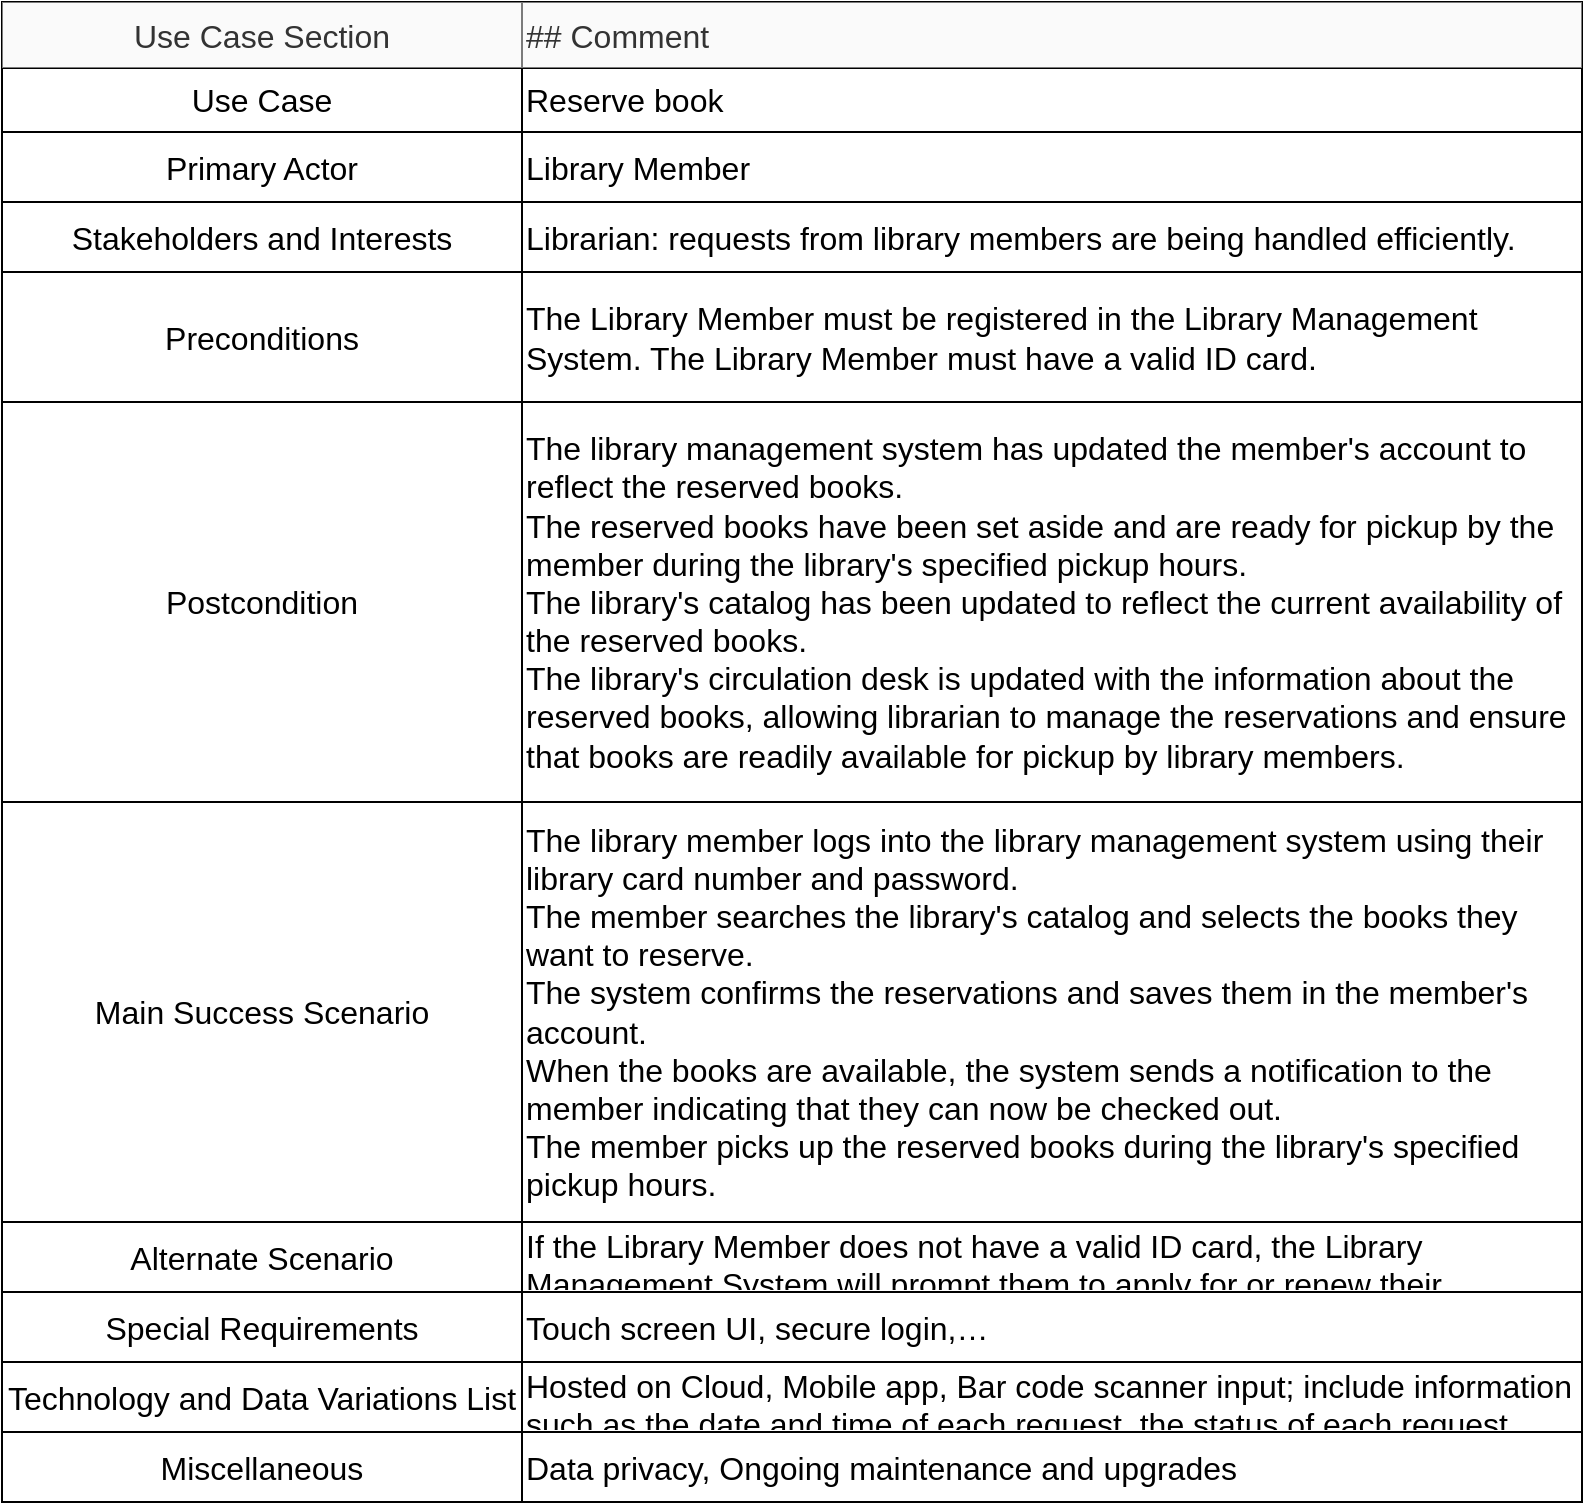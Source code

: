 <mxfile version="21.2.8" type="device" pages="3">
  <diagram id="GoZ90mDCd6tY-oaKf_Ne" name="template_chart">
    <mxGraphModel dx="780" dy="542" grid="1" gridSize="10" guides="1" tooltips="1" connect="1" arrows="1" fold="1" page="1" pageScale="1" pageWidth="850" pageHeight="1100" math="0" shadow="0">
      <root>
        <mxCell id="0" />
        <mxCell id="1" parent="0" />
        <mxCell id="DzfkVMPNVp1xIc_-8mqn-1" value="" style="shape=table;startSize=0;container=1;collapsible=0;childLayout=tableLayout;fontSize=12;" parent="1" vertex="1">
          <mxGeometry x="30" y="40" width="790" height="750" as="geometry" />
        </mxCell>
        <mxCell id="DzfkVMPNVp1xIc_-8mqn-2" value="" style="shape=tableRow;horizontal=0;startSize=0;swimlaneHead=0;swimlaneBody=0;strokeColor=inherit;top=0;left=0;bottom=0;right=0;collapsible=0;dropTarget=0;fillColor=none;points=[[0,0.5],[1,0.5]];portConstraint=eastwest;fontSize=16;" parent="DzfkVMPNVp1xIc_-8mqn-1" vertex="1">
          <mxGeometry width="790" height="33" as="geometry" />
        </mxCell>
        <mxCell id="DzfkVMPNVp1xIc_-8mqn-3" value="Use Case Section" style="shape=partialRectangle;html=1;whiteSpace=wrap;connectable=0;strokeColor=#666666;overflow=hidden;fillColor=#f5f5f5;top=0;left=0;bottom=0;right=0;pointerEvents=1;fontSize=16;fontColor=#333333;opacity=50;" parent="DzfkVMPNVp1xIc_-8mqn-2" vertex="1">
          <mxGeometry width="260" height="33" as="geometry">
            <mxRectangle width="260" height="33" as="alternateBounds" />
          </mxGeometry>
        </mxCell>
        <mxCell id="DzfkVMPNVp1xIc_-8mqn-4" value="## Comment" style="shape=partialRectangle;html=1;whiteSpace=wrap;connectable=0;strokeColor=#666666;overflow=hidden;fillColor=#f5f5f5;top=0;left=0;bottom=0;right=0;pointerEvents=1;fontSize=16;fontColor=#333333;opacity=50;align=left;" parent="DzfkVMPNVp1xIc_-8mqn-2" vertex="1">
          <mxGeometry x="260" width="530" height="33" as="geometry">
            <mxRectangle width="530" height="33" as="alternateBounds" />
          </mxGeometry>
        </mxCell>
        <mxCell id="DzfkVMPNVp1xIc_-8mqn-5" value="" style="shape=tableRow;horizontal=0;startSize=0;swimlaneHead=0;swimlaneBody=0;strokeColor=inherit;top=0;left=0;bottom=0;right=0;collapsible=0;dropTarget=0;fillColor=none;points=[[0,0.5],[1,0.5]];portConstraint=eastwest;fontSize=16;" parent="DzfkVMPNVp1xIc_-8mqn-1" vertex="1">
          <mxGeometry y="33" width="790" height="32" as="geometry" />
        </mxCell>
        <mxCell id="DzfkVMPNVp1xIc_-8mqn-6" value="Use Case" style="shape=partialRectangle;html=1;whiteSpace=wrap;connectable=0;strokeColor=inherit;overflow=hidden;fillColor=none;top=0;left=0;bottom=0;right=0;pointerEvents=1;fontSize=16;" parent="DzfkVMPNVp1xIc_-8mqn-5" vertex="1">
          <mxGeometry width="260" height="32" as="geometry">
            <mxRectangle width="260" height="32" as="alternateBounds" />
          </mxGeometry>
        </mxCell>
        <mxCell id="DzfkVMPNVp1xIc_-8mqn-7" value="Reserve book" style="shape=partialRectangle;html=1;whiteSpace=wrap;connectable=0;strokeColor=inherit;overflow=hidden;fillColor=none;top=0;left=0;bottom=0;right=0;pointerEvents=1;fontSize=16;align=left;" parent="DzfkVMPNVp1xIc_-8mqn-5" vertex="1">
          <mxGeometry x="260" width="530" height="32" as="geometry">
            <mxRectangle width="530" height="32" as="alternateBounds" />
          </mxGeometry>
        </mxCell>
        <mxCell id="DzfkVMPNVp1xIc_-8mqn-8" value="" style="shape=tableRow;horizontal=0;startSize=0;swimlaneHead=0;swimlaneBody=0;strokeColor=inherit;top=0;left=0;bottom=0;right=0;collapsible=0;dropTarget=0;fillColor=none;points=[[0,0.5],[1,0.5]];portConstraint=eastwest;fontSize=16;" parent="DzfkVMPNVp1xIc_-8mqn-1" vertex="1">
          <mxGeometry y="65" width="790" height="35" as="geometry" />
        </mxCell>
        <mxCell id="DzfkVMPNVp1xIc_-8mqn-9" value="Primary Actor" style="shape=partialRectangle;html=1;whiteSpace=wrap;connectable=0;strokeColor=inherit;overflow=hidden;fillColor=none;top=0;left=0;bottom=0;right=0;pointerEvents=1;fontSize=16;" parent="DzfkVMPNVp1xIc_-8mqn-8" vertex="1">
          <mxGeometry width="260" height="35" as="geometry">
            <mxRectangle width="260" height="35" as="alternateBounds" />
          </mxGeometry>
        </mxCell>
        <mxCell id="DzfkVMPNVp1xIc_-8mqn-10" value="Library Member" style="shape=partialRectangle;html=1;whiteSpace=wrap;connectable=0;strokeColor=inherit;overflow=hidden;fillColor=none;top=0;left=0;bottom=0;right=0;pointerEvents=1;fontSize=16;align=left;" parent="DzfkVMPNVp1xIc_-8mqn-8" vertex="1">
          <mxGeometry x="260" width="530" height="35" as="geometry">
            <mxRectangle width="530" height="35" as="alternateBounds" />
          </mxGeometry>
        </mxCell>
        <mxCell id="DzfkVMPNVp1xIc_-8mqn-11" style="shape=tableRow;horizontal=0;startSize=0;swimlaneHead=0;swimlaneBody=0;strokeColor=inherit;top=0;left=0;bottom=0;right=0;collapsible=0;dropTarget=0;fillColor=none;points=[[0,0.5],[1,0.5]];portConstraint=eastwest;fontSize=16;" parent="DzfkVMPNVp1xIc_-8mqn-1" vertex="1">
          <mxGeometry y="100" width="790" height="35" as="geometry" />
        </mxCell>
        <mxCell id="DzfkVMPNVp1xIc_-8mqn-12" value="Stakeholders and Interests" style="shape=partialRectangle;html=1;whiteSpace=wrap;connectable=0;strokeColor=inherit;overflow=hidden;fillColor=none;top=0;left=0;bottom=0;right=0;pointerEvents=1;fontSize=16;" parent="DzfkVMPNVp1xIc_-8mqn-11" vertex="1">
          <mxGeometry width="260" height="35" as="geometry">
            <mxRectangle width="260" height="35" as="alternateBounds" />
          </mxGeometry>
        </mxCell>
        <mxCell id="DzfkVMPNVp1xIc_-8mqn-13" value="Librarian: requests from library members are being handled efficiently." style="shape=partialRectangle;html=1;whiteSpace=wrap;connectable=0;strokeColor=inherit;overflow=hidden;fillColor=none;top=0;left=0;bottom=0;right=0;pointerEvents=1;fontSize=16;align=left;" parent="DzfkVMPNVp1xIc_-8mqn-11" vertex="1">
          <mxGeometry x="260" width="530" height="35" as="geometry">
            <mxRectangle width="530" height="35" as="alternateBounds" />
          </mxGeometry>
        </mxCell>
        <mxCell id="DzfkVMPNVp1xIc_-8mqn-14" style="shape=tableRow;horizontal=0;startSize=0;swimlaneHead=0;swimlaneBody=0;strokeColor=inherit;top=0;left=0;bottom=0;right=0;collapsible=0;dropTarget=0;fillColor=none;points=[[0,0.5],[1,0.5]];portConstraint=eastwest;fontSize=16;" parent="DzfkVMPNVp1xIc_-8mqn-1" vertex="1">
          <mxGeometry y="135" width="790" height="65" as="geometry" />
        </mxCell>
        <mxCell id="DzfkVMPNVp1xIc_-8mqn-15" value="Preconditions" style="shape=partialRectangle;html=1;whiteSpace=wrap;connectable=0;strokeColor=inherit;overflow=hidden;fillColor=none;top=0;left=0;bottom=0;right=0;pointerEvents=1;fontSize=16;" parent="DzfkVMPNVp1xIc_-8mqn-14" vertex="1">
          <mxGeometry width="260" height="65" as="geometry">
            <mxRectangle width="260" height="65" as="alternateBounds" />
          </mxGeometry>
        </mxCell>
        <mxCell id="DzfkVMPNVp1xIc_-8mqn-16" value="The Library Member must be registered in the Library Management System. The Library Member must have a valid ID card." style="shape=partialRectangle;html=1;whiteSpace=wrap;connectable=0;strokeColor=inherit;overflow=hidden;fillColor=none;top=0;left=0;bottom=0;right=0;pointerEvents=1;fontSize=16;align=left;" parent="DzfkVMPNVp1xIc_-8mqn-14" vertex="1">
          <mxGeometry x="260" width="530" height="65" as="geometry">
            <mxRectangle width="530" height="65" as="alternateBounds" />
          </mxGeometry>
        </mxCell>
        <mxCell id="DzfkVMPNVp1xIc_-8mqn-17" style="shape=tableRow;horizontal=0;startSize=0;swimlaneHead=0;swimlaneBody=0;strokeColor=inherit;top=0;left=0;bottom=0;right=0;collapsible=0;dropTarget=0;fillColor=none;points=[[0,0.5],[1,0.5]];portConstraint=eastwest;fontSize=16;" parent="DzfkVMPNVp1xIc_-8mqn-1" vertex="1">
          <mxGeometry y="200" width="790" height="200" as="geometry" />
        </mxCell>
        <mxCell id="DzfkVMPNVp1xIc_-8mqn-18" value="Postcondition" style="shape=partialRectangle;html=1;whiteSpace=wrap;connectable=0;strokeColor=inherit;overflow=hidden;fillColor=none;top=0;left=0;bottom=0;right=0;pointerEvents=1;fontSize=16;" parent="DzfkVMPNVp1xIc_-8mqn-17" vertex="1">
          <mxGeometry width="260" height="200" as="geometry">
            <mxRectangle width="260" height="200" as="alternateBounds" />
          </mxGeometry>
        </mxCell>
        <mxCell id="DzfkVMPNVp1xIc_-8mqn-19" value="&lt;div&gt;The library management system has updated the member&#39;s account to reflect the reserved books.&lt;/div&gt;&lt;div&gt;The reserved books have been set aside and are ready for pickup by the member during the library&#39;s specified pickup hours.&lt;/div&gt;&lt;div&gt;The library&#39;s catalog has been updated to reflect the current availability of the reserved books.&lt;/div&gt;&lt;div&gt;The library&#39;s circulation desk is updated with the information about the reserved books, allowing librarian to manage the reservations and ensure that books are readily available for pickup by library members.&lt;/div&gt;" style="shape=partialRectangle;html=1;whiteSpace=wrap;connectable=0;strokeColor=inherit;overflow=hidden;fillColor=none;top=0;left=0;bottom=0;right=0;pointerEvents=1;fontSize=16;align=left;" parent="DzfkVMPNVp1xIc_-8mqn-17" vertex="1">
          <mxGeometry x="260" width="530" height="200" as="geometry">
            <mxRectangle width="530" height="200" as="alternateBounds" />
          </mxGeometry>
        </mxCell>
        <mxCell id="DzfkVMPNVp1xIc_-8mqn-20" style="shape=tableRow;horizontal=0;startSize=0;swimlaneHead=0;swimlaneBody=0;strokeColor=inherit;top=0;left=0;bottom=0;right=0;collapsible=0;dropTarget=0;fillColor=none;points=[[0,0.5],[1,0.5]];portConstraint=eastwest;fontSize=16;" parent="DzfkVMPNVp1xIc_-8mqn-1" vertex="1">
          <mxGeometry y="400" width="790" height="210" as="geometry" />
        </mxCell>
        <mxCell id="DzfkVMPNVp1xIc_-8mqn-21" value="Main Success Scenario" style="shape=partialRectangle;html=1;whiteSpace=wrap;connectable=0;strokeColor=inherit;overflow=hidden;fillColor=none;top=0;left=0;bottom=0;right=0;pointerEvents=1;fontSize=16;" parent="DzfkVMPNVp1xIc_-8mqn-20" vertex="1">
          <mxGeometry width="260" height="210" as="geometry">
            <mxRectangle width="260" height="210" as="alternateBounds" />
          </mxGeometry>
        </mxCell>
        <mxCell id="DzfkVMPNVp1xIc_-8mqn-22" value="&lt;div&gt;The library member logs into the library management system using their library card number and password.&lt;/div&gt;&lt;div&gt;The member searches the library&#39;s catalog and selects the books they want to reserve.&lt;/div&gt;&lt;div&gt;The system confirms the reservations and saves them in the member&#39;s account.&lt;/div&gt;&lt;div&gt;When the books are available, the system sends a notification to the member indicating that they can now be checked out.&lt;/div&gt;&lt;div&gt;The member picks up the reserved books during the library&#39;s specified pickup hours.&lt;/div&gt;" style="shape=partialRectangle;html=1;whiteSpace=wrap;connectable=0;strokeColor=inherit;overflow=hidden;fillColor=none;top=0;left=0;bottom=0;right=0;pointerEvents=1;fontSize=16;align=left;" parent="DzfkVMPNVp1xIc_-8mqn-20" vertex="1">
          <mxGeometry x="260" width="530" height="210" as="geometry">
            <mxRectangle width="530" height="210" as="alternateBounds" />
          </mxGeometry>
        </mxCell>
        <mxCell id="DzfkVMPNVp1xIc_-8mqn-23" style="shape=tableRow;horizontal=0;startSize=0;swimlaneHead=0;swimlaneBody=0;strokeColor=inherit;top=0;left=0;bottom=0;right=0;collapsible=0;dropTarget=0;fillColor=none;points=[[0,0.5],[1,0.5]];portConstraint=eastwest;fontSize=16;" parent="DzfkVMPNVp1xIc_-8mqn-1" vertex="1">
          <mxGeometry y="610" width="790" height="35" as="geometry" />
        </mxCell>
        <mxCell id="DzfkVMPNVp1xIc_-8mqn-24" value="Alternate Scenario" style="shape=partialRectangle;html=1;whiteSpace=wrap;connectable=0;strokeColor=inherit;overflow=hidden;fillColor=none;top=0;left=0;bottom=0;right=0;pointerEvents=1;fontSize=16;" parent="DzfkVMPNVp1xIc_-8mqn-23" vertex="1">
          <mxGeometry width="260" height="35" as="geometry">
            <mxRectangle width="260" height="35" as="alternateBounds" />
          </mxGeometry>
        </mxCell>
        <mxCell id="DzfkVMPNVp1xIc_-8mqn-25" value="&lt;div&gt;If the Library Member does not have a valid ID card, the Library Management System will prompt them to apply for or renew their membership.&lt;/div&gt;&lt;div&gt;If all copies of a book are checked out, the system allows library members to join a waiting list for the book. The system sends a notification to the first person on the waiting list when a copy becomes available.&lt;/div&gt;" style="shape=partialRectangle;html=1;whiteSpace=wrap;connectable=0;strokeColor=inherit;overflow=hidden;fillColor=none;top=0;left=0;bottom=0;right=0;pointerEvents=1;fontSize=16;align=left;" parent="DzfkVMPNVp1xIc_-8mqn-23" vertex="1">
          <mxGeometry x="260" width="530" height="35" as="geometry">
            <mxRectangle width="530" height="35" as="alternateBounds" />
          </mxGeometry>
        </mxCell>
        <mxCell id="DzfkVMPNVp1xIc_-8mqn-26" style="shape=tableRow;horizontal=0;startSize=0;swimlaneHead=0;swimlaneBody=0;strokeColor=inherit;top=0;left=0;bottom=0;right=0;collapsible=0;dropTarget=0;fillColor=none;points=[[0,0.5],[1,0.5]];portConstraint=eastwest;fontSize=16;" parent="DzfkVMPNVp1xIc_-8mqn-1" vertex="1">
          <mxGeometry y="645" width="790" height="35" as="geometry" />
        </mxCell>
        <mxCell id="DzfkVMPNVp1xIc_-8mqn-27" value="Special Requirements" style="shape=partialRectangle;html=1;whiteSpace=wrap;connectable=0;strokeColor=inherit;overflow=hidden;fillColor=none;top=0;left=0;bottom=0;right=0;pointerEvents=1;fontSize=16;" parent="DzfkVMPNVp1xIc_-8mqn-26" vertex="1">
          <mxGeometry width="260" height="35" as="geometry">
            <mxRectangle width="260" height="35" as="alternateBounds" />
          </mxGeometry>
        </mxCell>
        <mxCell id="DzfkVMPNVp1xIc_-8mqn-28" value="Touch screen UI, secure login,…" style="shape=partialRectangle;html=1;whiteSpace=wrap;connectable=0;strokeColor=inherit;overflow=hidden;fillColor=none;top=0;left=0;bottom=0;right=0;pointerEvents=1;fontSize=16;align=left;" parent="DzfkVMPNVp1xIc_-8mqn-26" vertex="1">
          <mxGeometry x="260" width="530" height="35" as="geometry">
            <mxRectangle width="530" height="35" as="alternateBounds" />
          </mxGeometry>
        </mxCell>
        <mxCell id="DzfkVMPNVp1xIc_-8mqn-29" style="shape=tableRow;horizontal=0;startSize=0;swimlaneHead=0;swimlaneBody=0;strokeColor=inherit;top=0;left=0;bottom=0;right=0;collapsible=0;dropTarget=0;fillColor=none;points=[[0,0.5],[1,0.5]];portConstraint=eastwest;fontSize=16;" parent="DzfkVMPNVp1xIc_-8mqn-1" vertex="1">
          <mxGeometry y="680" width="790" height="35" as="geometry" />
        </mxCell>
        <mxCell id="DzfkVMPNVp1xIc_-8mqn-30" value="Technology and Data Variations List" style="shape=partialRectangle;html=1;whiteSpace=wrap;connectable=0;strokeColor=inherit;overflow=hidden;fillColor=none;top=0;left=0;bottom=0;right=0;pointerEvents=1;fontSize=16;" parent="DzfkVMPNVp1xIc_-8mqn-29" vertex="1">
          <mxGeometry width="260" height="35" as="geometry">
            <mxRectangle width="260" height="35" as="alternateBounds" />
          </mxGeometry>
        </mxCell>
        <mxCell id="DzfkVMPNVp1xIc_-8mqn-31" value="Hosted on Cloud, Mobile app, Bar code scanner input; include information such as the date and time of each request, the status of each request (e.g., approved, pending, rejected)," style="shape=partialRectangle;html=1;whiteSpace=wrap;connectable=0;strokeColor=inherit;overflow=hidden;fillColor=none;top=0;left=0;bottom=0;right=0;pointerEvents=1;fontSize=16;align=left;" parent="DzfkVMPNVp1xIc_-8mqn-29" vertex="1">
          <mxGeometry x="260" width="530" height="35" as="geometry">
            <mxRectangle width="530" height="35" as="alternateBounds" />
          </mxGeometry>
        </mxCell>
        <mxCell id="DzfkVMPNVp1xIc_-8mqn-32" style="shape=tableRow;horizontal=0;startSize=0;swimlaneHead=0;swimlaneBody=0;strokeColor=inherit;top=0;left=0;bottom=0;right=0;collapsible=0;dropTarget=0;fillColor=none;points=[[0,0.5],[1,0.5]];portConstraint=eastwest;fontSize=16;" parent="DzfkVMPNVp1xIc_-8mqn-1" vertex="1">
          <mxGeometry y="715" width="790" height="35" as="geometry" />
        </mxCell>
        <mxCell id="DzfkVMPNVp1xIc_-8mqn-33" value="Miscellaneous" style="shape=partialRectangle;html=1;whiteSpace=wrap;connectable=0;strokeColor=inherit;overflow=hidden;fillColor=none;top=0;left=0;bottom=0;right=0;pointerEvents=1;fontSize=16;" parent="DzfkVMPNVp1xIc_-8mqn-32" vertex="1">
          <mxGeometry width="260" height="35" as="geometry">
            <mxRectangle width="260" height="35" as="alternateBounds" />
          </mxGeometry>
        </mxCell>
        <mxCell id="DzfkVMPNVp1xIc_-8mqn-34" value="Data privacy, Ongoing maintenance and upgrades" style="shape=partialRectangle;html=1;whiteSpace=wrap;connectable=0;strokeColor=inherit;overflow=hidden;fillColor=none;top=0;left=0;bottom=0;right=0;pointerEvents=1;fontSize=16;align=left;" parent="DzfkVMPNVp1xIc_-8mqn-32" vertex="1">
          <mxGeometry x="260" width="530" height="35" as="geometry">
            <mxRectangle width="530" height="35" as="alternateBounds" />
          </mxGeometry>
        </mxCell>
      </root>
    </mxGraphModel>
  </diagram>
  <diagram id="E2xuY5cA6w1VEE8lPRUk" name="example">
    <mxGraphModel dx="780" dy="542" grid="1" gridSize="10" guides="1" tooltips="1" connect="1" arrows="1" fold="1" page="1" pageScale="1" pageWidth="850" pageHeight="1100" math="0" shadow="0">
      <root>
        <mxCell id="0" />
        <mxCell id="1" parent="0" />
        <mxCell id="gLJ-Yd1Fh_-3DcWEKQ1P-1" value="System&lt;br&gt;&lt;br&gt;&lt;br&gt;&lt;br&gt;&lt;br&gt;&lt;br&gt;&lt;br&gt;&lt;br&gt;&lt;br&gt;&lt;br&gt;&lt;br&gt;&lt;br&gt;&lt;br&gt;&lt;br&gt;&lt;br&gt;&lt;br&gt;&lt;br&gt;&lt;br&gt;&lt;br&gt;&lt;br&gt;&lt;br&gt;&lt;br&gt;&lt;br&gt;&lt;br&gt;&lt;br&gt;&lt;br&gt;&lt;br&gt;&lt;br&gt;&lt;br&gt;&lt;br&gt;&lt;br&gt;&lt;br&gt;&lt;br&gt;&lt;br&gt;&lt;br&gt;&lt;br&gt;&lt;br&gt;&lt;br&gt;&lt;br&gt;&lt;br&gt;&lt;br&gt;&lt;br&gt;&lt;br&gt;&lt;br&gt;&lt;br&gt;&lt;br&gt;&lt;br&gt;&lt;br&gt;&lt;br&gt;&lt;br&gt;&lt;br&gt;&lt;br&gt;&lt;br&gt;&lt;br&gt;&lt;br&gt;&lt;br&gt;&lt;br&gt;&lt;br&gt;&lt;br&gt;&lt;br&gt;&lt;br&gt;&lt;br&gt;&lt;br&gt;&lt;br&gt;&lt;br&gt;&lt;br&gt;&lt;br&gt;&lt;br&gt;&lt;br&gt;" style="rounded=0;whiteSpace=wrap;html=1;" parent="1" vertex="1">
          <mxGeometry x="160" y="75" width="520" height="1015" as="geometry" />
        </mxCell>
        <mxCell id="gLJ-Yd1Fh_-3DcWEKQ1P-2" value="Sam" style="shape=umlActor;verticalLabelPosition=bottom;verticalAlign=top;html=1;" parent="1" vertex="1">
          <mxGeometry x="60" y="240" width="30" height="60" as="geometry" />
        </mxCell>
        <mxCell id="gLJ-Yd1Fh_-3DcWEKQ1P-3" value="Manager" style="shape=umlActor;verticalLabelPosition=bottom;verticalAlign=top;html=1;" parent="1" vertex="1">
          <mxGeometry x="740" y="410" width="30" height="60" as="geometry" />
        </mxCell>
        <mxCell id="gLJ-Yd1Fh_-3DcWEKQ1P-4" value="Pay" style="ellipse;whiteSpace=wrap;html=1;" parent="1" vertex="1">
          <mxGeometry x="490" y="180" width="140" height="70" as="geometry" />
        </mxCell>
        <mxCell id="gLJ-Yd1Fh_-3DcWEKQ1P-5" value="Dexter" style="shape=umlActor;verticalLabelPosition=bottom;verticalAlign=top;html=1;" parent="1" vertex="1">
          <mxGeometry x="60" y="480" width="30" height="60" as="geometry" />
        </mxCell>
        <mxCell id="gLJ-Yd1Fh_-3DcWEKQ1P-6" value="Stock Clerk" style="shape=umlActor;verticalLabelPosition=bottom;verticalAlign=top;html=1;" parent="1" vertex="1">
          <mxGeometry x="740" y="595" width="30" height="60" as="geometry" />
        </mxCell>
        <mxCell id="gLJ-Yd1Fh_-3DcWEKQ1P-7" value="Buy Mangos" style="ellipse;whiteSpace=wrap;html=1;" parent="1" vertex="1">
          <mxGeometry x="190" y="180" width="140" height="70" as="geometry" />
        </mxCell>
        <mxCell id="gLJ-Yd1Fh_-3DcWEKQ1P-8" value="&amp;lt;&amp;lt; include &amp;gt;&amp;gt;" style="endArrow=open;endSize=12;dashed=1;html=1;rounded=0;" parent="1" edge="1">
          <mxGeometry y="8" width="160" relative="1" as="geometry">
            <mxPoint x="330" y="214.33" as="sourcePoint" />
            <mxPoint x="490" y="214.33" as="targetPoint" />
            <mxPoint as="offset" />
          </mxGeometry>
        </mxCell>
        <mxCell id="gLJ-Yd1Fh_-3DcWEKQ1P-9" value="&amp;lt;&amp;lt; extend &amp;gt;&amp;gt;" style="endArrow=open;endSize=12;dashed=1;html=1;rounded=0;" parent="1" target="gLJ-Yd1Fh_-3DcWEKQ1P-11" edge="1">
          <mxGeometry y="8" width="160" relative="1" as="geometry">
            <mxPoint x="254" y="250" as="sourcePoint" />
            <mxPoint x="414" y="250" as="targetPoint" />
            <mxPoint as="offset" />
          </mxGeometry>
        </mxCell>
        <mxCell id="gLJ-Yd1Fh_-3DcWEKQ1P-10" value="Cashier" style="shape=umlActor;verticalLabelPosition=bottom;verticalAlign=top;html=1;outlineConnect=0;" parent="1" vertex="1">
          <mxGeometry x="740" y="160" width="30" height="60" as="geometry" />
        </mxCell>
        <mxCell id="gLJ-Yd1Fh_-3DcWEKQ1P-11" value="File Complaint" style="ellipse;whiteSpace=wrap;html=1;" parent="1" vertex="1">
          <mxGeometry x="344" y="310" width="140" height="70" as="geometry" />
        </mxCell>
        <mxCell id="gLJ-Yd1Fh_-3DcWEKQ1P-12" value="Order Mangos" style="ellipse;whiteSpace=wrap;html=1;" parent="1" vertex="1">
          <mxGeometry x="344" y="455" width="140" height="70" as="geometry" />
        </mxCell>
        <mxCell id="gLJ-Yd1Fh_-3DcWEKQ1P-13" value="Restock" style="ellipse;whiteSpace=wrap;html=1;" parent="1" vertex="1">
          <mxGeometry x="344" y="585" width="140" height="70" as="geometry" />
        </mxCell>
        <mxCell id="gLJ-Yd1Fh_-3DcWEKQ1P-14" value="" style="endArrow=none;html=1;rounded=0;exitX=0.082;exitY=0.73;exitDx=0;exitDy=0;exitPerimeter=0;" parent="1" source="gLJ-Yd1Fh_-3DcWEKQ1P-7" target="gLJ-Yd1Fh_-3DcWEKQ1P-2" edge="1">
          <mxGeometry width="50" height="50" relative="1" as="geometry">
            <mxPoint x="50" y="390" as="sourcePoint" />
            <mxPoint x="100" y="340" as="targetPoint" />
          </mxGeometry>
        </mxCell>
        <mxCell id="gLJ-Yd1Fh_-3DcWEKQ1P-15" value="" style="endArrow=none;html=1;rounded=0;" parent="1" source="gLJ-Yd1Fh_-3DcWEKQ1P-5" target="gLJ-Yd1Fh_-3DcWEKQ1P-7" edge="1">
          <mxGeometry width="50" height="50" relative="1" as="geometry">
            <mxPoint x="151" y="380" as="sourcePoint" />
            <mxPoint x="40" y="414" as="targetPoint" />
          </mxGeometry>
        </mxCell>
        <mxCell id="gLJ-Yd1Fh_-3DcWEKQ1P-16" value="" style="endArrow=none;html=1;rounded=0;exitX=0.5;exitY=0.5;exitDx=0;exitDy=0;exitPerimeter=0;" parent="1" source="gLJ-Yd1Fh_-3DcWEKQ1P-5" target="gLJ-Yd1Fh_-3DcWEKQ1P-11" edge="1">
          <mxGeometry width="50" height="50" relative="1" as="geometry">
            <mxPoint x="100" y="496" as="sourcePoint" />
            <mxPoint x="249" y="258" as="targetPoint" />
          </mxGeometry>
        </mxCell>
        <mxCell id="gLJ-Yd1Fh_-3DcWEKQ1P-17" value="" style="endArrow=none;html=1;rounded=0;entryX=0.5;entryY=0.5;entryDx=0;entryDy=0;entryPerimeter=0;" parent="1" source="gLJ-Yd1Fh_-3DcWEKQ1P-4" target="gLJ-Yd1Fh_-3DcWEKQ1P-10" edge="1">
          <mxGeometry width="50" height="50" relative="1" as="geometry">
            <mxPoint x="710" y="600" as="sourcePoint" />
            <mxPoint x="760" y="550" as="targetPoint" />
          </mxGeometry>
        </mxCell>
        <mxCell id="gLJ-Yd1Fh_-3DcWEKQ1P-18" value="" style="endArrow=none;html=1;rounded=0;entryX=0.631;entryY=0.675;entryDx=0;entryDy=0;entryPerimeter=0;" parent="1" source="gLJ-Yd1Fh_-3DcWEKQ1P-12" target="gLJ-Yd1Fh_-3DcWEKQ1P-3" edge="1">
          <mxGeometry width="50" height="50" relative="1" as="geometry">
            <mxPoint x="710" y="600" as="sourcePoint" />
            <mxPoint x="760" y="550" as="targetPoint" />
          </mxGeometry>
        </mxCell>
        <mxCell id="gLJ-Yd1Fh_-3DcWEKQ1P-19" value="" style="endArrow=none;html=1;rounded=0;entryX=0.5;entryY=0.5;entryDx=0;entryDy=0;entryPerimeter=0;" parent="1" source="gLJ-Yd1Fh_-3DcWEKQ1P-13" target="gLJ-Yd1Fh_-3DcWEKQ1P-6" edge="1">
          <mxGeometry width="50" height="50" relative="1" as="geometry">
            <mxPoint x="710" y="600" as="sourcePoint" />
            <mxPoint x="760" y="550" as="targetPoint" />
          </mxGeometry>
        </mxCell>
      </root>
    </mxGraphModel>
  </diagram>
  <diagram id="_107WiuJP_ZRxQIg5DUl" name="game01">
    <mxGraphModel dx="780" dy="542" grid="1" gridSize="10" guides="1" tooltips="1" connect="1" arrows="1" fold="1" page="1" pageScale="1" pageWidth="850" pageHeight="1100" math="0" shadow="0">
      <root>
        <mxCell id="0" />
        <mxCell id="1" parent="0" />
        <mxCell id="3JahLdL4l3OSG3KaZoyy-1" value="System&lt;br&gt;&lt;br&gt;&lt;br&gt;&lt;br&gt;&lt;br&gt;&lt;br&gt;&lt;br&gt;&lt;br&gt;&lt;br&gt;&lt;br&gt;&lt;br&gt;&lt;br&gt;&lt;br&gt;&lt;br&gt;&lt;br&gt;&lt;br&gt;&lt;br&gt;&lt;br&gt;&lt;br&gt;&lt;br&gt;&lt;br&gt;&lt;br&gt;&lt;br&gt;&lt;br&gt;&lt;br&gt;&lt;br&gt;&lt;br&gt;&lt;br&gt;&lt;br&gt;&lt;br&gt;&lt;br&gt;&lt;br&gt;&lt;br&gt;&lt;br&gt;&lt;br&gt;&lt;br&gt;&lt;br&gt;&lt;br&gt;&lt;br&gt;&lt;br&gt;&lt;br&gt;&lt;br&gt;&lt;br&gt;&lt;br&gt;&lt;br&gt;&lt;br&gt;&lt;br&gt;&lt;br&gt;&lt;br&gt;&lt;br&gt;&lt;br&gt;&lt;br&gt;&lt;br&gt;&lt;br&gt;&lt;br&gt;&lt;br&gt;" style="rounded=0;whiteSpace=wrap;html=1;strokeWidth=2;" parent="1" vertex="1">
          <mxGeometry x="130" y="75" width="560" height="845" as="geometry" />
        </mxCell>
        <mxCell id="7FXMS2ON9qUW4pobDEin-2" style="edgeStyle=orthogonalEdgeStyle;rounded=0;orthogonalLoop=1;jettySize=auto;html=1;entryX=0;entryY=0.5;entryDx=0;entryDy=0;endArrow=none;endFill=0;fillColor=#d5e8d4;strokeColor=#82b366;" parent="1" source="3JahLdL4l3OSG3KaZoyy-2" target="3JahLdL4l3OSG3KaZoyy-4" edge="1">
          <mxGeometry relative="1" as="geometry">
            <Array as="points">
              <mxPoint x="160" y="165" />
              <mxPoint x="160" y="310" />
            </Array>
          </mxGeometry>
        </mxCell>
        <mxCell id="bA4z102I5QkVtHMUvDKi-2" style="edgeStyle=orthogonalEdgeStyle;rounded=0;orthogonalLoop=1;jettySize=auto;html=1;entryX=0;entryY=0.5;entryDx=0;entryDy=0;endArrow=none;endFill=0;fillColor=#d5e8d4;strokeColor=#82b366;" parent="1" source="3JahLdL4l3OSG3KaZoyy-2" target="Z3eeQKDBGjKXy50Al5bc-9" edge="1">
          <mxGeometry relative="1" as="geometry">
            <Array as="points">
              <mxPoint x="260" y="165" />
              <mxPoint x="260" y="460" />
            </Array>
          </mxGeometry>
        </mxCell>
        <mxCell id="bA4z102I5QkVtHMUvDKi-3" style="edgeStyle=orthogonalEdgeStyle;rounded=0;orthogonalLoop=1;jettySize=auto;html=1;entryX=0;entryY=0.5;entryDx=0;entryDy=0;endArrow=none;endFill=0;" parent="1" source="3JahLdL4l3OSG3KaZoyy-2" target="Z3eeQKDBGjKXy50Al5bc-8" edge="1">
          <mxGeometry relative="1" as="geometry">
            <Array as="points">
              <mxPoint x="140" y="165" />
              <mxPoint x="140" y="580" />
            </Array>
          </mxGeometry>
        </mxCell>
        <mxCell id="bA4z102I5QkVtHMUvDKi-4" style="edgeStyle=orthogonalEdgeStyle;rounded=0;orthogonalLoop=1;jettySize=auto;html=1;entryX=0;entryY=0.5;entryDx=0;entryDy=0;endArrow=none;endFill=0;" parent="1" source="3JahLdL4l3OSG3KaZoyy-2" target="Z3eeQKDBGjKXy50Al5bc-7" edge="1">
          <mxGeometry relative="1" as="geometry">
            <Array as="points">
              <mxPoint x="140" y="165" />
              <mxPoint x="140" y="710" />
            </Array>
          </mxGeometry>
        </mxCell>
        <mxCell id="bA4z102I5QkVtHMUvDKi-5" style="edgeStyle=orthogonalEdgeStyle;rounded=0;orthogonalLoop=1;jettySize=auto;html=1;entryX=0;entryY=0.5;entryDx=0;entryDy=0;endArrow=none;endFill=0;fillColor=#d5e8d4;strokeColor=#82b366;" parent="1" source="3JahLdL4l3OSG3KaZoyy-2" target="Z3eeQKDBGjKXy50Al5bc-6" edge="1">
          <mxGeometry relative="1" as="geometry">
            <Array as="points">
              <mxPoint x="300" y="165" />
              <mxPoint x="300" y="400" />
              <mxPoint x="440" y="400" />
            </Array>
          </mxGeometry>
        </mxCell>
        <mxCell id="bA4z102I5QkVtHMUvDKi-7" style="edgeStyle=orthogonalEdgeStyle;rounded=0;orthogonalLoop=1;jettySize=auto;html=1;entryX=0;entryY=0.5;entryDx=0;entryDy=0;endArrow=none;endFill=0;fillColor=#d5e8d4;strokeColor=#82b366;" parent="1" source="3JahLdL4l3OSG3KaZoyy-2" target="Z3eeQKDBGjKXy50Al5bc-5" edge="1">
          <mxGeometry relative="1" as="geometry">
            <Array as="points">
              <mxPoint x="320" y="165" />
              <mxPoint x="320" y="410" />
              <mxPoint x="410" y="410" />
              <mxPoint x="410" y="640" />
            </Array>
          </mxGeometry>
        </mxCell>
        <mxCell id="bA4z102I5QkVtHMUvDKi-8" style="edgeStyle=orthogonalEdgeStyle;rounded=0;orthogonalLoop=1;jettySize=auto;html=1;entryX=0;entryY=0.5;entryDx=0;entryDy=0;endArrow=none;endFill=0;fillColor=#d5e8d4;strokeColor=#82b366;" parent="1" source="3JahLdL4l3OSG3KaZoyy-2" target="Z3eeQKDBGjKXy50Al5bc-1" edge="1">
          <mxGeometry relative="1" as="geometry">
            <Array as="points">
              <mxPoint x="140" y="165" />
              <mxPoint x="140" y="790" />
            </Array>
          </mxGeometry>
        </mxCell>
        <mxCell id="3JahLdL4l3OSG3KaZoyy-2" value="Player" style="shape=umlActor;verticalLabelPosition=bottom;verticalAlign=top;html=1;" parent="1" vertex="1">
          <mxGeometry x="47.5" y="135" width="30" height="60" as="geometry" />
        </mxCell>
        <mxCell id="7FXMS2ON9qUW4pobDEin-3" style="edgeStyle=orthogonalEdgeStyle;rounded=0;orthogonalLoop=1;jettySize=auto;html=1;entryX=1;entryY=0.5;entryDx=0;entryDy=0;endArrow=none;endFill=0;fillColor=#dae8fc;strokeColor=#6c8ebf;" parent="1" source="3JahLdL4l3OSG3KaZoyy-3" target="3JahLdL4l3OSG3KaZoyy-4" edge="1">
          <mxGeometry relative="1" as="geometry" />
        </mxCell>
        <mxCell id="bA4z102I5QkVtHMUvDKi-6" style="edgeStyle=orthogonalEdgeStyle;rounded=0;orthogonalLoop=1;jettySize=auto;html=1;entryX=1;entryY=0;entryDx=0;entryDy=0;endArrow=none;endFill=0;fillColor=#dae8fc;strokeColor=#6c8ebf;" parent="1" source="3JahLdL4l3OSG3KaZoyy-3" target="Z3eeQKDBGjKXy50Al5bc-6" edge="1">
          <mxGeometry relative="1" as="geometry" />
        </mxCell>
        <mxCell id="bA4z102I5QkVtHMUvDKi-9" style="edgeStyle=orthogonalEdgeStyle;rounded=0;orthogonalLoop=1;jettySize=auto;html=1;entryX=1;entryY=0.5;entryDx=0;entryDy=0;endArrow=none;endFill=0;fillColor=#dae8fc;strokeColor=#6c8ebf;" parent="1" source="3JahLdL4l3OSG3KaZoyy-3" target="Z3eeQKDBGjKXy50Al5bc-1" edge="1">
          <mxGeometry relative="1" as="geometry">
            <Array as="points">
              <mxPoint x="680" y="165" />
              <mxPoint x="680" y="790" />
            </Array>
          </mxGeometry>
        </mxCell>
        <mxCell id="3JahLdL4l3OSG3KaZoyy-3" value="dealer" style="shape=umlActor;verticalLabelPosition=bottom;verticalAlign=top;html=1;" parent="1" vertex="1">
          <mxGeometry x="757.5" y="135" width="30" height="60" as="geometry" />
        </mxCell>
        <mxCell id="3JahLdL4l3OSG3KaZoyy-4" value="Start Round" style="ellipse;whiteSpace=wrap;html=1;" parent="1" vertex="1">
          <mxGeometry x="345" y="280" width="120" height="60" as="geometry" />
        </mxCell>
        <mxCell id="3JahLdL4l3OSG3KaZoyy-6" value="International Game Developers Association" style="shape=umlActor;verticalLabelPosition=bottom;verticalAlign=top;html=1;" parent="1" vertex="1">
          <mxGeometry x="310" y="990" width="30" height="60" as="geometry" />
        </mxCell>
        <mxCell id="3JahLdL4l3OSG3KaZoyy-10" value="condition" style="whiteSpace=wrap;html=1;shape=mxgraph.basic.rectCallout;dx=30;dy=15;boundedLbl=1;dashed=1;flipH=1;flipV=1;" parent="1" vertex="1">
          <mxGeometry x="210" y="600" width="100" height="60" as="geometry" />
        </mxCell>
        <mxCell id="3JahLdL4l3OSG3KaZoyy-11" value="&lt;b&gt;Primary Actors&lt;/b&gt;" style="text;html=1;strokeColor=none;fillColor=none;align=center;verticalAlign=middle;whiteSpace=wrap;rounded=0;fontSize=16;" parent="1" vertex="1">
          <mxGeometry y="75" width="125" height="40" as="geometry" />
        </mxCell>
        <mxCell id="3JahLdL4l3OSG3KaZoyy-12" value="&lt;b&gt;Supporting Actors&lt;/b&gt;" style="text;html=1;strokeColor=none;fillColor=none;align=center;verticalAlign=middle;whiteSpace=wrap;rounded=0;fontSize=16;" parent="1" vertex="1">
          <mxGeometry x="700" y="75" width="145" height="40" as="geometry" />
        </mxCell>
        <mxCell id="3JahLdL4l3OSG3KaZoyy-13" value="&lt;b&gt;Off-Stage Actors&lt;/b&gt;" style="text;html=1;strokeColor=none;fillColor=none;align=center;verticalAlign=middle;whiteSpace=wrap;rounded=0;fontSize=16;" parent="1" vertex="1">
          <mxGeometry x="331.5" y="940" width="147" height="40" as="geometry" />
        </mxCell>
        <mxCell id="-lZfVeZ7XWn9YeQWmTQr-2" style="edgeStyle=orthogonalEdgeStyle;rounded=0;orthogonalLoop=1;jettySize=auto;html=1;entryX=0.5;entryY=0.5;entryDx=0;entryDy=0;entryPerimeter=0;endArrow=none;endFill=0;fillColor=#d5e8d4;strokeColor=#82b366;" parent="1" source="JfKg43ELaEWl3JgVlEfB-1" target="3JahLdL4l3OSG3KaZoyy-2" edge="1">
          <mxGeometry relative="1" as="geometry">
            <Array as="points">
              <mxPoint x="190" y="180" />
              <mxPoint x="190" y="165" />
            </Array>
          </mxGeometry>
        </mxCell>
        <mxCell id="JfKg43ELaEWl3JgVlEfB-1" value="Bet" style="ellipse;whiteSpace=wrap;html=1;" parent="1" vertex="1">
          <mxGeometry x="345" y="150" width="120" height="60" as="geometry" />
        </mxCell>
        <mxCell id="1efR6hmB2OB3FvHVJX3v-4" value="Casino Employee" style="shape=umlActor;verticalLabelPosition=bottom;verticalAlign=top;html=1;" parent="1" vertex="1">
          <mxGeometry x="500" y="990" width="30" height="60" as="geometry" />
        </mxCell>
        <mxCell id="Z3eeQKDBGjKXy50Al5bc-1" value="End&lt;br/&gt;Round" style="ellipse;whiteSpace=wrap;html=1;" parent="1" vertex="1">
          <mxGeometry x="345" y="760" width="120" height="60" as="geometry" />
        </mxCell>
        <mxCell id="Z3eeQKDBGjKXy50Al5bc-5" value="Surrender" style="ellipse;whiteSpace=wrap;html=1;" parent="1" vertex="1">
          <mxGeometry x="530" y="610" width="120" height="60" as="geometry" />
        </mxCell>
        <mxCell id="Z3eeQKDBGjKXy50Al5bc-6" value="Stand" style="ellipse;whiteSpace=wrap;html=1;" parent="1" vertex="1">
          <mxGeometry x="440" y="430" width="120" height="60" as="geometry" />
        </mxCell>
        <mxCell id="Z3eeQKDBGjKXy50Al5bc-7" value="Double&lt;br/&gt;Down" style="ellipse;whiteSpace=wrap;html=1;" parent="1" vertex="1">
          <mxGeometry x="255" y="680" width="120" height="60" as="geometry" />
        </mxCell>
        <mxCell id="Z3eeQKDBGjKXy50Al5bc-8" value="Split" style="ellipse;whiteSpace=wrap;html=1;" parent="1" vertex="1">
          <mxGeometry x="150" y="550" width="120" height="60" as="geometry" />
        </mxCell>
        <mxCell id="Z3eeQKDBGjKXy50Al5bc-9" value="Hit" style="ellipse;whiteSpace=wrap;html=1;" parent="1" vertex="1">
          <mxGeometry x="280" y="430" width="120" height="60" as="geometry" />
        </mxCell>
        <mxCell id="Z3eeQKDBGjKXy50Al5bc-10" value="&amp;lt;&amp;lt; extend &amp;gt;&amp;gt;" style="endArrow=open;endSize=12;dashed=1;html=1;rounded=0;" parent="1" source="Z3eeQKDBGjKXy50Al5bc-8" target="Z3eeQKDBGjKXy50Al5bc-9" edge="1">
          <mxGeometry y="8" width="160" relative="1" as="geometry">
            <mxPoint x="425" y="771" as="sourcePoint" />
            <mxPoint x="376" y="640" as="targetPoint" />
            <mxPoint as="offset" />
          </mxGeometry>
        </mxCell>
        <mxCell id="F9PYyKSv3OSBRLtKcIpV-1" value="&amp;lt;&amp;lt; extend &amp;gt;&amp;gt;" style="endArrow=open;endSize=12;dashed=1;html=1;rounded=0;" parent="1" source="Z3eeQKDBGjKXy50Al5bc-7" target="Z3eeQKDBGjKXy50Al5bc-9" edge="1">
          <mxGeometry y="8" width="160" relative="1" as="geometry">
            <mxPoint x="344" y="801" as="sourcePoint" />
            <mxPoint x="396" y="689" as="targetPoint" />
            <mxPoint as="offset" />
          </mxGeometry>
        </mxCell>
        <mxCell id="F9PYyKSv3OSBRLtKcIpV-2" value="condition" style="whiteSpace=wrap;html=1;shape=mxgraph.basic.rectCallout;dx=30;dy=15;boundedLbl=1;dashed=1;flipH=1;" parent="1" vertex="1">
          <mxGeometry x="155" y="440" width="100" height="60" as="geometry" />
        </mxCell>
        <mxCell id="F9PYyKSv3OSBRLtKcIpV-3" value="&amp;lt;&amp;lt; extend &amp;gt;&amp;gt;" style="endArrow=open;endSize=12;dashed=1;html=1;rounded=0;" parent="1" source="Z3eeQKDBGjKXy50Al5bc-5" target="Z3eeQKDBGjKXy50Al5bc-6" edge="1">
          <mxGeometry y="8" width="160" relative="1" as="geometry">
            <mxPoint x="395" y="600" as="sourcePoint" />
            <mxPoint x="355" y="490" as="targetPoint" />
            <mxPoint as="offset" />
          </mxGeometry>
        </mxCell>
        <mxCell id="AqRpGAcxesSMLz-MWW6H-1" value="&amp;lt;&amp;lt; include &amp;gt;&amp;gt;" style="endArrow=open;endSize=12;dashed=1;html=1;rounded=0;" parent="1" source="Z3eeQKDBGjKXy50Al5bc-6" target="Z3eeQKDBGjKXy50Al5bc-1" edge="1">
          <mxGeometry x="0.536" y="9" width="160" relative="1" as="geometry">
            <mxPoint x="353" y="529" as="sourcePoint" />
            <mxPoint x="430" y="650" as="targetPoint" />
            <mxPoint as="offset" />
          </mxGeometry>
        </mxCell>
        <mxCell id="AqRpGAcxesSMLz-MWW6H-2" value="condition" style="whiteSpace=wrap;html=1;shape=mxgraph.basic.rectCallout;dx=30;dy=15;boundedLbl=1;dashed=1;flipH=0;flipV=0;" parent="1" vertex="1">
          <mxGeometry x="560" y="490" width="100" height="60" as="geometry" />
        </mxCell>
        <mxCell id="AqRpGAcxesSMLz-MWW6H-4" value="&amp;lt;&amp;lt; include &amp;gt;&amp;gt;" style="endArrow=open;endSize=12;dashed=1;html=1;rounded=0;" parent="1" source="JfKg43ELaEWl3JgVlEfB-1" target="3JahLdL4l3OSG3KaZoyy-4" edge="1">
          <mxGeometry y="8" width="160" relative="1" as="geometry">
            <mxPoint x="230" y="300" as="sourcePoint" />
            <mxPoint x="345" y="335" as="targetPoint" />
            <mxPoint as="offset" />
          </mxGeometry>
        </mxCell>
        <mxCell id="wuouOfj-Wb3DUq0uTew5-1" value="&amp;lt;&amp;lt; include &amp;gt;&amp;gt;" style="endArrow=open;endSize=12;dashed=1;html=1;rounded=0;" parent="1" source="3JahLdL4l3OSG3KaZoyy-4" target="Z3eeQKDBGjKXy50Al5bc-9" edge="1">
          <mxGeometry x="-0.441" y="-12" width="160" relative="1" as="geometry">
            <mxPoint x="415" y="220" as="sourcePoint" />
            <mxPoint x="415" y="290" as="targetPoint" />
            <mxPoint as="offset" />
          </mxGeometry>
        </mxCell>
        <mxCell id="wuouOfj-Wb3DUq0uTew5-2" value="&amp;lt;&amp;lt; include &amp;gt;&amp;gt;" style="endArrow=open;endSize=12;dashed=1;html=1;rounded=0;" parent="1" source="3JahLdL4l3OSG3KaZoyy-4" target="Z3eeQKDBGjKXy50Al5bc-6" edge="1">
          <mxGeometry y="8" width="160" relative="1" as="geometry">
            <mxPoint x="402" y="349" as="sourcePoint" />
            <mxPoint x="363" y="441" as="targetPoint" />
            <mxPoint as="offset" />
          </mxGeometry>
        </mxCell>
        <mxCell id="bA4z102I5QkVtHMUvDKi-10" style="edgeStyle=orthogonalEdgeStyle;rounded=0;orthogonalLoop=1;jettySize=auto;html=1;entryX=0;entryY=0.5;entryDx=0;entryDy=0;endArrow=none;endFill=0;fillColor=#d5e8d4;strokeColor=#82b366;" parent="1" edge="1">
          <mxGeometry relative="1" as="geometry">
            <mxPoint x="78" y="165" as="sourcePoint" />
            <mxPoint x="150" y="580" as="targetPoint" />
            <Array as="points">
              <mxPoint x="140" y="165" />
              <mxPoint x="140" y="580" />
            </Array>
          </mxGeometry>
        </mxCell>
        <mxCell id="bA4z102I5QkVtHMUvDKi-11" style="edgeStyle=orthogonalEdgeStyle;rounded=0;orthogonalLoop=1;jettySize=auto;html=1;entryX=0;entryY=0.5;entryDx=0;entryDy=0;endArrow=none;endFill=0;fillColor=#d5e8d4;strokeColor=#82b366;" parent="1" edge="1">
          <mxGeometry relative="1" as="geometry">
            <mxPoint x="78" y="165" as="sourcePoint" />
            <mxPoint x="255" y="710" as="targetPoint" />
            <Array as="points">
              <mxPoint x="140" y="165" />
              <mxPoint x="140" y="710" />
            </Array>
          </mxGeometry>
        </mxCell>
      </root>
    </mxGraphModel>
  </diagram>
</mxfile>
